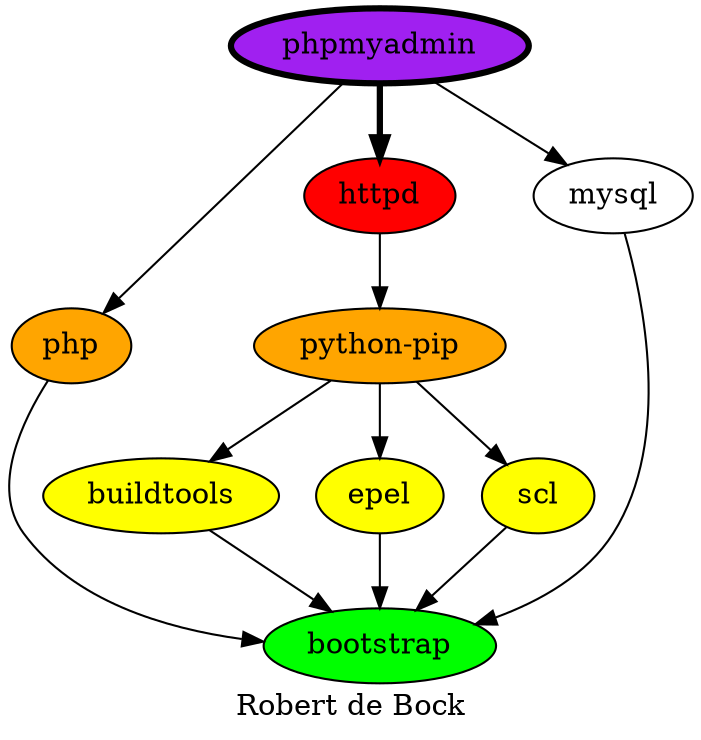 digraph PhiloDilemma {
  label = "Robert de Bock" ;
  overlap=false
  {
    bootstrap [fillcolor=green style=filled]
    buildtools [fillcolor=yellow style=filled]
    epel [fillcolor=yellow style=filled]
    scl [fillcolor=yellow style=filled]
    "python-pip" [fillcolor=orange style=filled]
    php [fillcolor=orange style=filled]
    httpd [fillcolor=red style=filled]
    phpmyadmin [fillcolor=purple style=filled penwidth=3]
  }
  {buildtools epel mysql php scl} -> bootstrap
  "python-pip" -> {buildtools epel scl}
  httpd -> "python-pip"
  phpmyadmin -> {mysql php}
  phpmyadmin -> httpd [penwidth=3]
}
